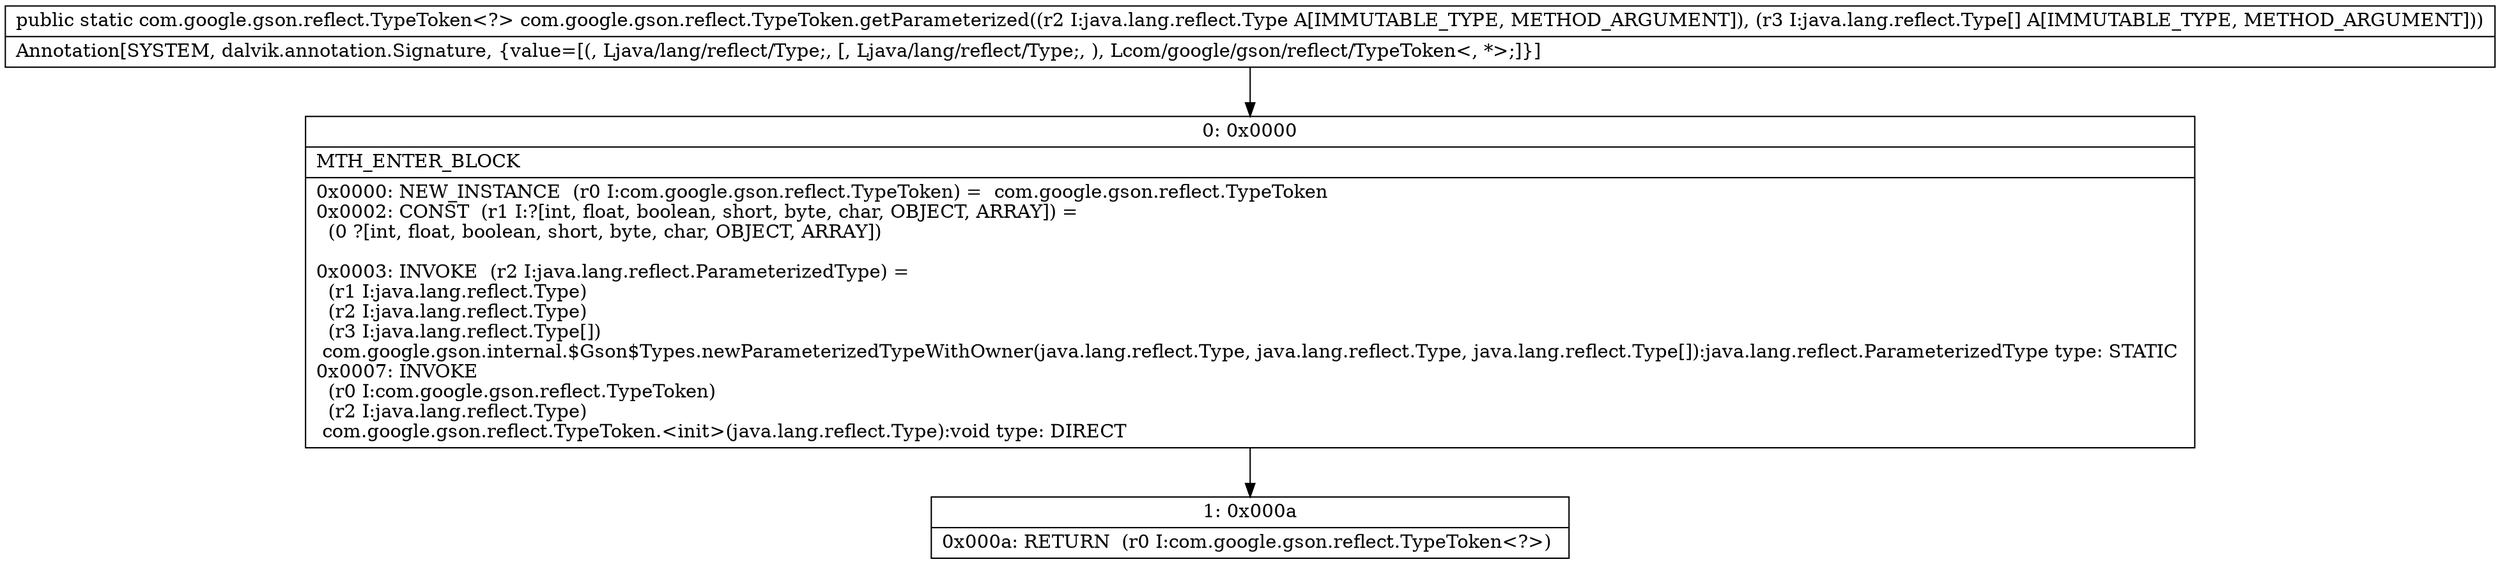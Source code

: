 digraph "CFG forcom.google.gson.reflect.TypeToken.getParameterized(Ljava\/lang\/reflect\/Type;[Ljava\/lang\/reflect\/Type;)Lcom\/google\/gson\/reflect\/TypeToken;" {
Node_0 [shape=record,label="{0\:\ 0x0000|MTH_ENTER_BLOCK\l|0x0000: NEW_INSTANCE  (r0 I:com.google.gson.reflect.TypeToken) =  com.google.gson.reflect.TypeToken \l0x0002: CONST  (r1 I:?[int, float, boolean, short, byte, char, OBJECT, ARRAY]) = \l  (0 ?[int, float, boolean, short, byte, char, OBJECT, ARRAY])\l \l0x0003: INVOKE  (r2 I:java.lang.reflect.ParameterizedType) = \l  (r1 I:java.lang.reflect.Type)\l  (r2 I:java.lang.reflect.Type)\l  (r3 I:java.lang.reflect.Type[])\l com.google.gson.internal.$Gson$Types.newParameterizedTypeWithOwner(java.lang.reflect.Type, java.lang.reflect.Type, java.lang.reflect.Type[]):java.lang.reflect.ParameterizedType type: STATIC \l0x0007: INVOKE  \l  (r0 I:com.google.gson.reflect.TypeToken)\l  (r2 I:java.lang.reflect.Type)\l com.google.gson.reflect.TypeToken.\<init\>(java.lang.reflect.Type):void type: DIRECT \l}"];
Node_1 [shape=record,label="{1\:\ 0x000a|0x000a: RETURN  (r0 I:com.google.gson.reflect.TypeToken\<?\>) \l}"];
MethodNode[shape=record,label="{public static com.google.gson.reflect.TypeToken\<?\> com.google.gson.reflect.TypeToken.getParameterized((r2 I:java.lang.reflect.Type A[IMMUTABLE_TYPE, METHOD_ARGUMENT]), (r3 I:java.lang.reflect.Type[] A[IMMUTABLE_TYPE, METHOD_ARGUMENT]))  | Annotation[SYSTEM, dalvik.annotation.Signature, \{value=[(, Ljava\/lang\/reflect\/Type;, [, Ljava\/lang\/reflect\/Type;, ), Lcom\/google\/gson\/reflect\/TypeToken\<, *\>;]\}]\l}"];
MethodNode -> Node_0;
Node_0 -> Node_1;
}

